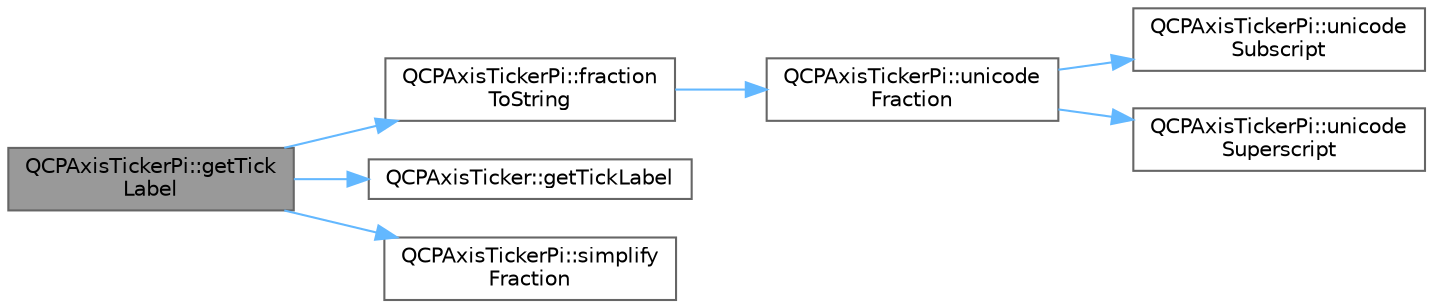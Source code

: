 digraph "QCPAxisTickerPi::getTickLabel"
{
 // LATEX_PDF_SIZE
  bgcolor="transparent";
  edge [fontname=Helvetica,fontsize=10,labelfontname=Helvetica,labelfontsize=10];
  node [fontname=Helvetica,fontsize=10,shape=box,height=0.2,width=0.4];
  rankdir="LR";
  Node1 [label="QCPAxisTickerPi::getTick\lLabel",height=0.2,width=0.4,color="gray40", fillcolor="grey60", style="filled", fontcolor="black",tooltip=" "];
  Node1 -> Node2 [color="steelblue1",style="solid"];
  Node2 [label="QCPAxisTickerPi::fraction\lToString",height=0.2,width=0.4,color="grey40", fillcolor="white", style="filled",URL="$class_q_c_p_axis_ticker_pi.html#afb59d434358173eb5b58e41255bea904",tooltip=" "];
  Node2 -> Node3 [color="steelblue1",style="solid"];
  Node3 [label="QCPAxisTickerPi::unicode\lFraction",height=0.2,width=0.4,color="grey40", fillcolor="white", style="filled",URL="$class_q_c_p_axis_ticker_pi.html#ade6f7e49238e986e9aed74178a78d8d3",tooltip=" "];
  Node3 -> Node4 [color="steelblue1",style="solid"];
  Node4 [label="QCPAxisTickerPi::unicode\lSubscript",height=0.2,width=0.4,color="grey40", fillcolor="white", style="filled",URL="$class_q_c_p_axis_ticker_pi.html#a5b3bb340adb888a30a96225e1ca23c7a",tooltip=" "];
  Node3 -> Node5 [color="steelblue1",style="solid"];
  Node5 [label="QCPAxisTickerPi::unicode\lSuperscript",height=0.2,width=0.4,color="grey40", fillcolor="white", style="filled",URL="$class_q_c_p_axis_ticker_pi.html#a34798972670b3760d649ccfe0d0ee9a5",tooltip=" "];
  Node1 -> Node6 [color="steelblue1",style="solid"];
  Node6 [label="QCPAxisTicker::getTickLabel",height=0.2,width=0.4,color="grey40", fillcolor="white", style="filled",URL="$class_q_c_p_axis_ticker.html#a8201eb4aa8be192bf786b126eb5ee089",tooltip=" "];
  Node1 -> Node7 [color="steelblue1",style="solid"];
  Node7 [label="QCPAxisTickerPi::simplify\lFraction",height=0.2,width=0.4,color="grey40", fillcolor="white", style="filled",URL="$class_q_c_p_axis_ticker_pi.html#a0e30609aed5025d331cb61671f0115d0",tooltip=" "];
}
